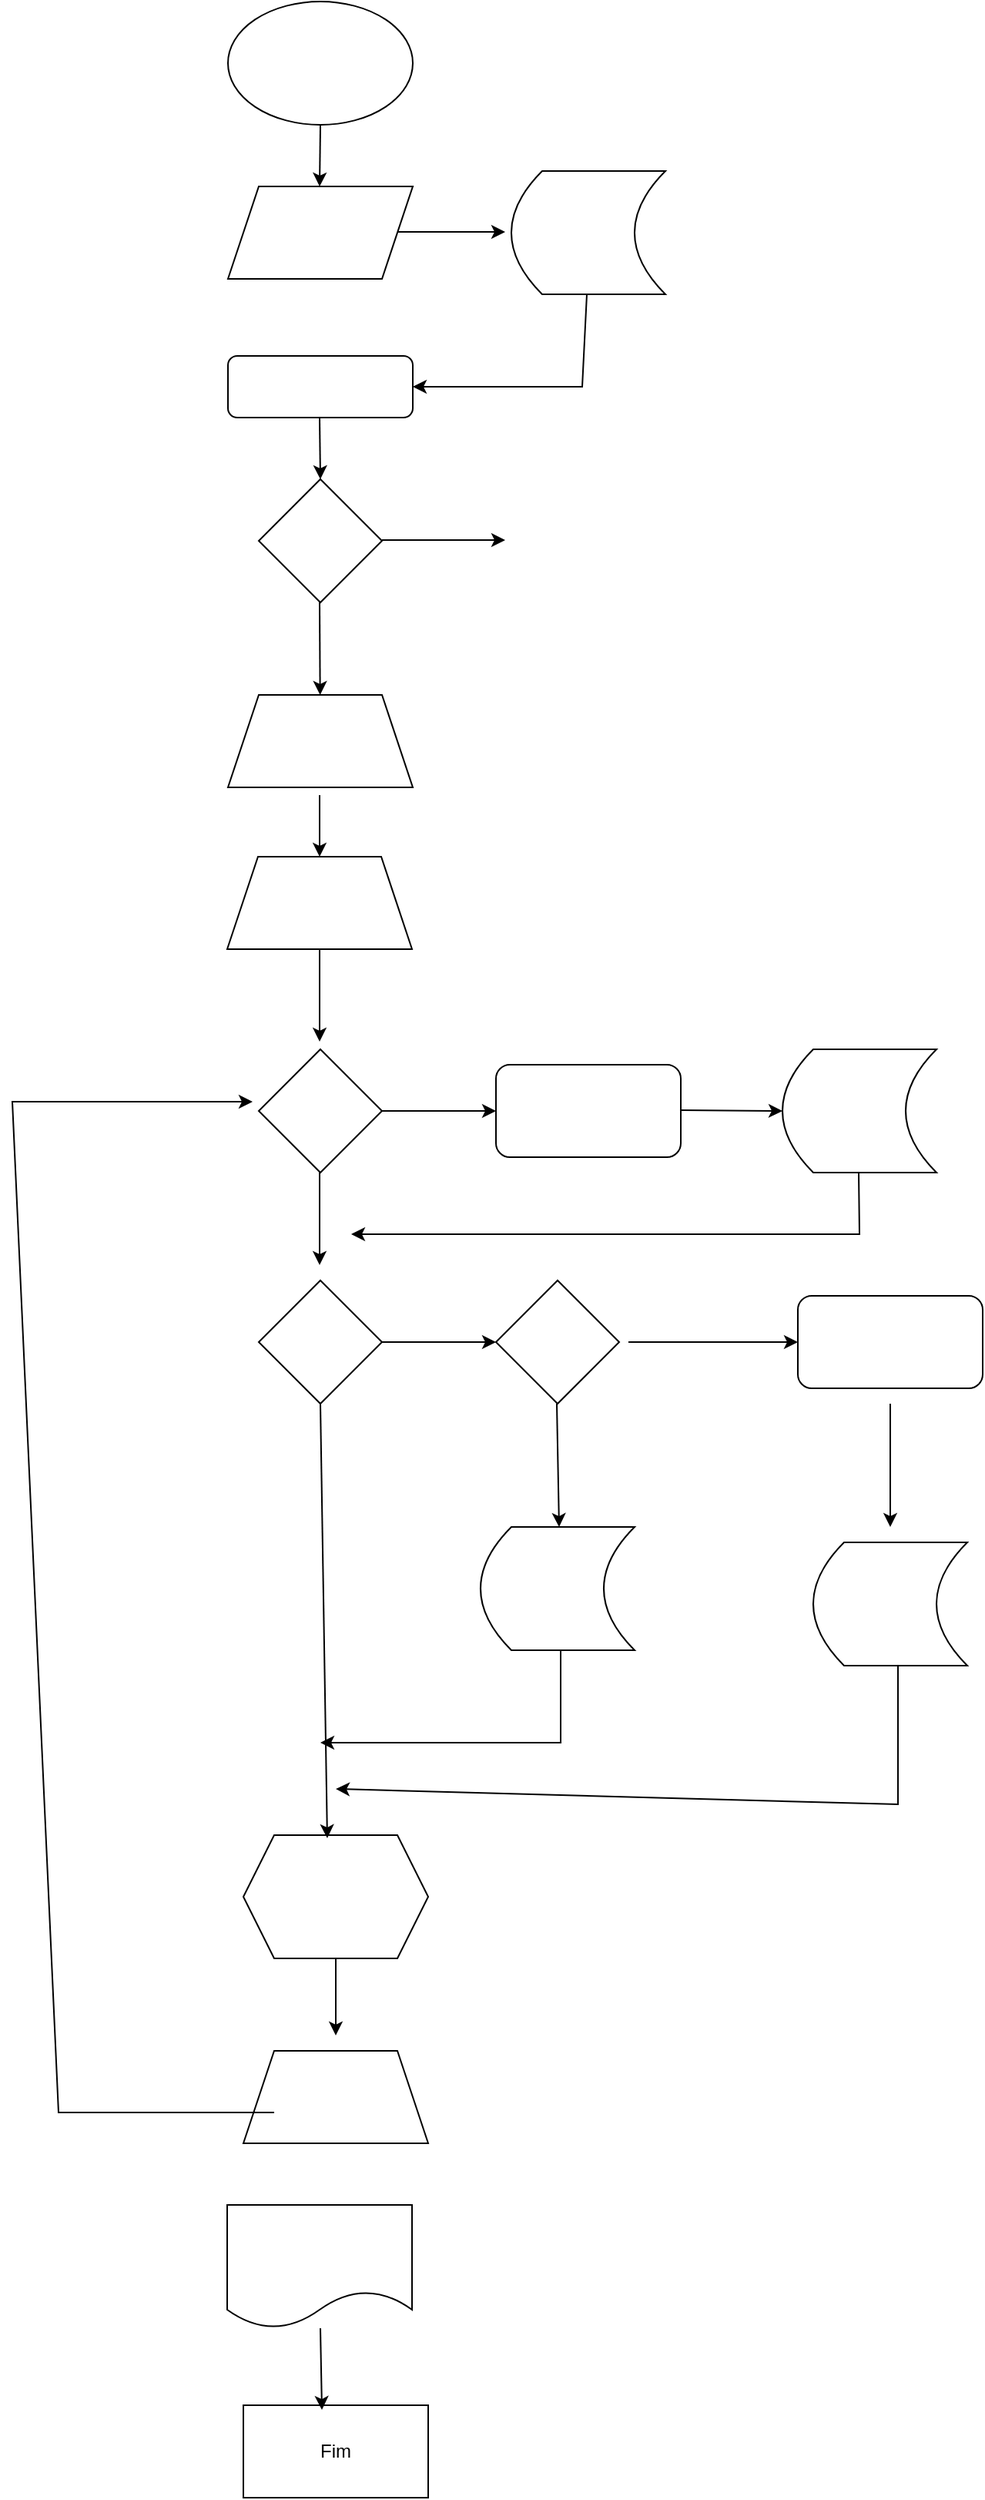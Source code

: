 <mxfile version="22.1.11" type="github">
  <diagram name="Página-1" id="X8G2azw5o-MZhAxnsT3J">
    <mxGraphModel dx="880" dy="595" grid="1" gridSize="10" guides="1" tooltips="1" connect="1" arrows="1" fold="1" page="1" pageScale="1" pageWidth="827" pageHeight="1169" math="0" shadow="0">
      <root>
        <mxCell id="0" />
        <mxCell id="1" parent="0" />
        <mxCell id="RLv4_chH5I3VvkHMkaYy-1" value="" style="ellipse;whiteSpace=wrap;html=1;" parent="1" vertex="1">
          <mxGeometry x="180" width="120" height="80" as="geometry" />
        </mxCell>
        <mxCell id="RLv4_chH5I3VvkHMkaYy-2" value="" style="endArrow=classic;html=1;rounded=0;" parent="1" edge="1">
          <mxGeometry width="50" height="50" relative="1" as="geometry">
            <mxPoint x="240" y="80" as="sourcePoint" />
            <mxPoint x="239.5" y="120" as="targetPoint" />
          </mxGeometry>
        </mxCell>
        <mxCell id="RLv4_chH5I3VvkHMkaYy-3" value="" style="shape=parallelogram;perimeter=parallelogramPerimeter;whiteSpace=wrap;html=1;fixedSize=1;" parent="1" vertex="1">
          <mxGeometry x="180" y="120" width="120" height="60" as="geometry" />
        </mxCell>
        <mxCell id="RLv4_chH5I3VvkHMkaYy-4" value="" style="shape=dataStorage;whiteSpace=wrap;html=1;fixedSize=1;" parent="1" vertex="1">
          <mxGeometry x="364" y="110" width="100" height="80" as="geometry" />
        </mxCell>
        <mxCell id="RLv4_chH5I3VvkHMkaYy-8" value="" style="endArrow=classic;html=1;rounded=0;" parent="1" edge="1">
          <mxGeometry width="50" height="50" relative="1" as="geometry">
            <mxPoint x="290" y="149.5" as="sourcePoint" />
            <mxPoint x="360" y="149.5" as="targetPoint" />
          </mxGeometry>
        </mxCell>
        <mxCell id="RLv4_chH5I3VvkHMkaYy-9" value="" style="endArrow=classic;html=1;rounded=0;" parent="1" target="RLv4_chH5I3VvkHMkaYy-10" edge="1">
          <mxGeometry width="50" height="50" relative="1" as="geometry">
            <mxPoint x="413" y="190" as="sourcePoint" />
            <mxPoint x="370" y="250" as="targetPoint" />
            <Array as="points">
              <mxPoint x="410" y="250" />
            </Array>
          </mxGeometry>
        </mxCell>
        <mxCell id="RLv4_chH5I3VvkHMkaYy-10" value="" style="rounded=1;whiteSpace=wrap;html=1;" parent="1" vertex="1">
          <mxGeometry x="180" y="230" width="120" height="40" as="geometry" />
        </mxCell>
        <mxCell id="RLv4_chH5I3VvkHMkaYy-11" value="" style="rhombus;whiteSpace=wrap;html=1;" parent="1" vertex="1">
          <mxGeometry x="200" y="310" width="80" height="80" as="geometry" />
        </mxCell>
        <mxCell id="RLv4_chH5I3VvkHMkaYy-12" value="" style="endArrow=classic;html=1;rounded=0;" parent="1" edge="1">
          <mxGeometry width="50" height="50" relative="1" as="geometry">
            <mxPoint x="239.5" y="270" as="sourcePoint" />
            <mxPoint x="240" y="310" as="targetPoint" />
          </mxGeometry>
        </mxCell>
        <mxCell id="RLv4_chH5I3VvkHMkaYy-13" value="" style="endArrow=classic;html=1;rounded=0;" parent="1" edge="1">
          <mxGeometry width="50" height="50" relative="1" as="geometry">
            <mxPoint x="280" y="349.5" as="sourcePoint" />
            <mxPoint x="360" y="349.5" as="targetPoint" />
          </mxGeometry>
        </mxCell>
        <mxCell id="RLv4_chH5I3VvkHMkaYy-14" value="" style="endArrow=classic;html=1;rounded=0;" parent="1" target="RLv4_chH5I3VvkHMkaYy-15" edge="1">
          <mxGeometry width="50" height="50" relative="1" as="geometry">
            <mxPoint x="239.5" y="390" as="sourcePoint" />
            <mxPoint x="239.5" y="460" as="targetPoint" />
          </mxGeometry>
        </mxCell>
        <mxCell id="RLv4_chH5I3VvkHMkaYy-15" value="" style="shape=trapezoid;perimeter=trapezoidPerimeter;whiteSpace=wrap;html=1;fixedSize=1;" parent="1" vertex="1">
          <mxGeometry x="180" y="450" width="120" height="60" as="geometry" />
        </mxCell>
        <mxCell id="RLv4_chH5I3VvkHMkaYy-16" value="" style="endArrow=classic;html=1;rounded=0;" parent="1" target="RLv4_chH5I3VvkHMkaYy-17" edge="1">
          <mxGeometry width="50" height="50" relative="1" as="geometry">
            <mxPoint x="239.5" y="515" as="sourcePoint" />
            <mxPoint x="239.5" y="585" as="targetPoint" />
          </mxGeometry>
        </mxCell>
        <mxCell id="RLv4_chH5I3VvkHMkaYy-17" value="" style="shape=trapezoid;perimeter=trapezoidPerimeter;whiteSpace=wrap;html=1;fixedSize=1;" parent="1" vertex="1">
          <mxGeometry x="179.5" y="555" width="120" height="60" as="geometry" />
        </mxCell>
        <mxCell id="RLv4_chH5I3VvkHMkaYy-18" value="" style="endArrow=classic;html=1;rounded=0;" parent="1" edge="1">
          <mxGeometry width="50" height="50" relative="1" as="geometry">
            <mxPoint x="239.5" y="615" as="sourcePoint" />
            <mxPoint x="239.5" y="675" as="targetPoint" />
          </mxGeometry>
        </mxCell>
        <mxCell id="RLv4_chH5I3VvkHMkaYy-19" value="" style="rhombus;whiteSpace=wrap;html=1;" parent="1" vertex="1">
          <mxGeometry x="200" y="680" width="80" height="80" as="geometry" />
        </mxCell>
        <mxCell id="RLv4_chH5I3VvkHMkaYy-20" value="" style="endArrow=classic;html=1;rounded=0;entryX=0;entryY=0.5;entryDx=0;entryDy=0;" parent="1" source="RLv4_chH5I3VvkHMkaYy-19" target="RLv4_chH5I3VvkHMkaYy-22" edge="1">
          <mxGeometry width="50" height="50" relative="1" as="geometry">
            <mxPoint x="280" y="720" as="sourcePoint" />
            <mxPoint x="350" y="720" as="targetPoint" />
          </mxGeometry>
        </mxCell>
        <mxCell id="RLv4_chH5I3VvkHMkaYy-21" value="" style="endArrow=classic;html=1;rounded=0;" parent="1" edge="1">
          <mxGeometry width="50" height="50" relative="1" as="geometry">
            <mxPoint x="239.5" y="760" as="sourcePoint" />
            <mxPoint x="239.5" y="820" as="targetPoint" />
          </mxGeometry>
        </mxCell>
        <mxCell id="RLv4_chH5I3VvkHMkaYy-22" value="" style="rounded=1;whiteSpace=wrap;html=1;" parent="1" vertex="1">
          <mxGeometry x="354" y="690" width="120" height="60" as="geometry" />
        </mxCell>
        <mxCell id="RLv4_chH5I3VvkHMkaYy-23" value="" style="endArrow=classic;html=1;rounded=0;" parent="1" edge="1">
          <mxGeometry width="50" height="50" relative="1" as="geometry">
            <mxPoint x="474" y="719.5" as="sourcePoint" />
            <mxPoint x="540" y="720" as="targetPoint" />
          </mxGeometry>
        </mxCell>
        <mxCell id="RLv4_chH5I3VvkHMkaYy-24" value="" style="shape=dataStorage;whiteSpace=wrap;html=1;fixedSize=1;" parent="1" vertex="1">
          <mxGeometry x="540" y="680" width="100" height="80" as="geometry" />
        </mxCell>
        <mxCell id="RLv4_chH5I3VvkHMkaYy-25" value="" style="endArrow=classic;html=1;rounded=0;" parent="1" edge="1">
          <mxGeometry width="50" height="50" relative="1" as="geometry">
            <mxPoint x="589.5" y="760" as="sourcePoint" />
            <mxPoint x="260" y="800" as="targetPoint" />
            <Array as="points">
              <mxPoint x="590" y="800" />
            </Array>
          </mxGeometry>
        </mxCell>
        <mxCell id="RLv4_chH5I3VvkHMkaYy-27" value="" style="rhombus;whiteSpace=wrap;html=1;" parent="1" vertex="1">
          <mxGeometry x="200" y="830" width="80" height="80" as="geometry" />
        </mxCell>
        <mxCell id="RLv4_chH5I3VvkHMkaYy-28" value="" style="rhombus;whiteSpace=wrap;html=1;" parent="1" vertex="1">
          <mxGeometry x="354" y="830" width="80" height="80" as="geometry" />
        </mxCell>
        <mxCell id="RLv4_chH5I3VvkHMkaYy-29" value="" style="endArrow=classic;html=1;rounded=0;entryX=0;entryY=0.5;entryDx=0;entryDy=0;" parent="1" target="RLv4_chH5I3VvkHMkaYy-28" edge="1">
          <mxGeometry width="50" height="50" relative="1" as="geometry">
            <mxPoint x="280" y="870" as="sourcePoint" />
            <mxPoint x="350" y="870" as="targetPoint" />
          </mxGeometry>
        </mxCell>
        <mxCell id="RLv4_chH5I3VvkHMkaYy-31" value="" style="endArrow=classic;html=1;rounded=0;entryX=0;entryY=0.5;entryDx=0;entryDy=0;" parent="1" edge="1">
          <mxGeometry width="50" height="50" relative="1" as="geometry">
            <mxPoint x="440" y="870" as="sourcePoint" />
            <mxPoint x="550" y="870" as="targetPoint" />
          </mxGeometry>
        </mxCell>
        <mxCell id="RLv4_chH5I3VvkHMkaYy-32" value="" style="rounded=1;whiteSpace=wrap;html=1;" parent="1" vertex="1">
          <mxGeometry x="550" y="840" width="120" height="60" as="geometry" />
        </mxCell>
        <mxCell id="RLv4_chH5I3VvkHMkaYy-33" value="" style="endArrow=classic;html=1;rounded=0;" parent="1" edge="1">
          <mxGeometry width="50" height="50" relative="1" as="geometry">
            <mxPoint x="610" y="910" as="sourcePoint" />
            <mxPoint x="610" y="990" as="targetPoint" />
          </mxGeometry>
        </mxCell>
        <mxCell id="RLv4_chH5I3VvkHMkaYy-34" value="" style="endArrow=classic;html=1;rounded=0;" parent="1" edge="1">
          <mxGeometry width="50" height="50" relative="1" as="geometry">
            <mxPoint x="393.5" y="910" as="sourcePoint" />
            <mxPoint x="395" y="990" as="targetPoint" />
          </mxGeometry>
        </mxCell>
        <mxCell id="RLv4_chH5I3VvkHMkaYy-35" value="" style="shape=hexagon;perimeter=hexagonPerimeter2;whiteSpace=wrap;html=1;fixedSize=1;" parent="1" vertex="1">
          <mxGeometry x="190" y="1190" width="120" height="80" as="geometry" />
        </mxCell>
        <mxCell id="RLv4_chH5I3VvkHMkaYy-36" value="" style="endArrow=classic;html=1;rounded=0;exitX=0.5;exitY=1;exitDx=0;exitDy=0;entryX=0.454;entryY=0.025;entryDx=0;entryDy=0;entryPerimeter=0;" parent="1" source="RLv4_chH5I3VvkHMkaYy-27" target="RLv4_chH5I3VvkHMkaYy-35" edge="1">
          <mxGeometry width="50" height="50" relative="1" as="geometry">
            <mxPoint x="214.5" y="960" as="sourcePoint" />
            <mxPoint x="215" y="990" as="targetPoint" />
          </mxGeometry>
        </mxCell>
        <mxCell id="RLv4_chH5I3VvkHMkaYy-37" value="" style="shape=dataStorage;whiteSpace=wrap;html=1;fixedSize=1;" parent="1" vertex="1">
          <mxGeometry x="344" y="990" width="100" height="80" as="geometry" />
        </mxCell>
        <mxCell id="RLv4_chH5I3VvkHMkaYy-38" value="" style="shape=dataStorage;whiteSpace=wrap;html=1;fixedSize=1;" parent="1" vertex="1">
          <mxGeometry x="560" y="1000" width="100" height="80" as="geometry" />
        </mxCell>
        <mxCell id="3h2gf1_WNZhuAaKRgvft-1" value="" style="endArrow=classic;html=1;rounded=0;" edge="1" parent="1">
          <mxGeometry width="50" height="50" relative="1" as="geometry">
            <mxPoint x="396" y="1070" as="sourcePoint" />
            <mxPoint x="240" y="1130" as="targetPoint" />
            <Array as="points">
              <mxPoint x="396" y="1130" />
            </Array>
          </mxGeometry>
        </mxCell>
        <mxCell id="3h2gf1_WNZhuAaKRgvft-2" value="" style="endArrow=classic;html=1;rounded=0;" edge="1" parent="1">
          <mxGeometry width="50" height="50" relative="1" as="geometry">
            <mxPoint x="615" y="1080" as="sourcePoint" />
            <mxPoint x="250" y="1160" as="targetPoint" />
            <Array as="points">
              <mxPoint x="615" y="1170" />
            </Array>
          </mxGeometry>
        </mxCell>
        <mxCell id="3h2gf1_WNZhuAaKRgvft-3" value="" style="shape=trapezoid;perimeter=trapezoidPerimeter;whiteSpace=wrap;html=1;fixedSize=1;" vertex="1" parent="1">
          <mxGeometry x="190" y="1330" width="120" height="60" as="geometry" />
        </mxCell>
        <mxCell id="3h2gf1_WNZhuAaKRgvft-4" value="" style="endArrow=classic;html=1;rounded=0;" edge="1" parent="1">
          <mxGeometry width="50" height="50" relative="1" as="geometry">
            <mxPoint x="250" y="1270" as="sourcePoint" />
            <mxPoint x="250" y="1320" as="targetPoint" />
          </mxGeometry>
        </mxCell>
        <mxCell id="3h2gf1_WNZhuAaKRgvft-5" value="" style="shape=document;whiteSpace=wrap;html=1;boundedLbl=1;" vertex="1" parent="1">
          <mxGeometry x="179.5" y="1430" width="120" height="80" as="geometry" />
        </mxCell>
        <mxCell id="3h2gf1_WNZhuAaKRgvft-6" value="Fim" style="rounded=0;whiteSpace=wrap;html=1;" vertex="1" parent="1">
          <mxGeometry x="190" y="1560" width="120" height="60" as="geometry" />
        </mxCell>
        <mxCell id="3h2gf1_WNZhuAaKRgvft-7" value="" style="endArrow=classic;html=1;rounded=0;entryX=0.425;entryY=0.05;entryDx=0;entryDy=0;entryPerimeter=0;" edge="1" parent="1" target="3h2gf1_WNZhuAaKRgvft-6">
          <mxGeometry width="50" height="50" relative="1" as="geometry">
            <mxPoint x="240" y="1510" as="sourcePoint" />
            <mxPoint x="290" y="1460" as="targetPoint" />
          </mxGeometry>
        </mxCell>
        <mxCell id="3h2gf1_WNZhuAaKRgvft-9" value="" style="endArrow=classic;html=1;rounded=0;entryX=-0.05;entryY=0.425;entryDx=0;entryDy=0;entryPerimeter=0;" edge="1" parent="1" target="RLv4_chH5I3VvkHMkaYy-19">
          <mxGeometry width="50" height="50" relative="1" as="geometry">
            <mxPoint x="210" y="1370" as="sourcePoint" />
            <mxPoint x="130" y="1340" as="targetPoint" />
            <Array as="points">
              <mxPoint x="70" y="1370" />
              <mxPoint x="40" y="714" />
            </Array>
          </mxGeometry>
        </mxCell>
      </root>
    </mxGraphModel>
  </diagram>
</mxfile>
